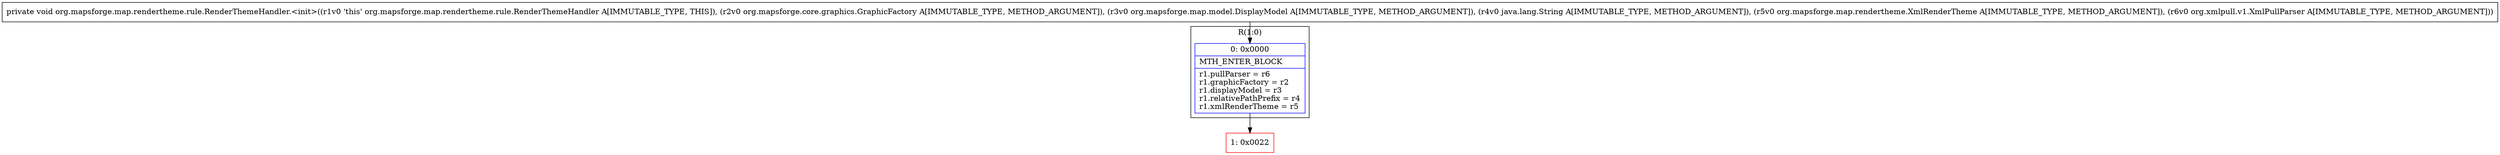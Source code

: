 digraph "CFG fororg.mapsforge.map.rendertheme.rule.RenderThemeHandler.\<init\>(Lorg\/mapsforge\/core\/graphics\/GraphicFactory;Lorg\/mapsforge\/map\/model\/DisplayModel;Ljava\/lang\/String;Lorg\/mapsforge\/map\/rendertheme\/XmlRenderTheme;Lorg\/xmlpull\/v1\/XmlPullParser;)V" {
subgraph cluster_Region_1421881106 {
label = "R(1:0)";
node [shape=record,color=blue];
Node_0 [shape=record,label="{0\:\ 0x0000|MTH_ENTER_BLOCK\l|r1.pullParser = r6\lr1.graphicFactory = r2\lr1.displayModel = r3\lr1.relativePathPrefix = r4\lr1.xmlRenderTheme = r5\l}"];
}
Node_1 [shape=record,color=red,label="{1\:\ 0x0022}"];
MethodNode[shape=record,label="{private void org.mapsforge.map.rendertheme.rule.RenderThemeHandler.\<init\>((r1v0 'this' org.mapsforge.map.rendertheme.rule.RenderThemeHandler A[IMMUTABLE_TYPE, THIS]), (r2v0 org.mapsforge.core.graphics.GraphicFactory A[IMMUTABLE_TYPE, METHOD_ARGUMENT]), (r3v0 org.mapsforge.map.model.DisplayModel A[IMMUTABLE_TYPE, METHOD_ARGUMENT]), (r4v0 java.lang.String A[IMMUTABLE_TYPE, METHOD_ARGUMENT]), (r5v0 org.mapsforge.map.rendertheme.XmlRenderTheme A[IMMUTABLE_TYPE, METHOD_ARGUMENT]), (r6v0 org.xmlpull.v1.XmlPullParser A[IMMUTABLE_TYPE, METHOD_ARGUMENT])) }"];
MethodNode -> Node_0;
Node_0 -> Node_1;
}

